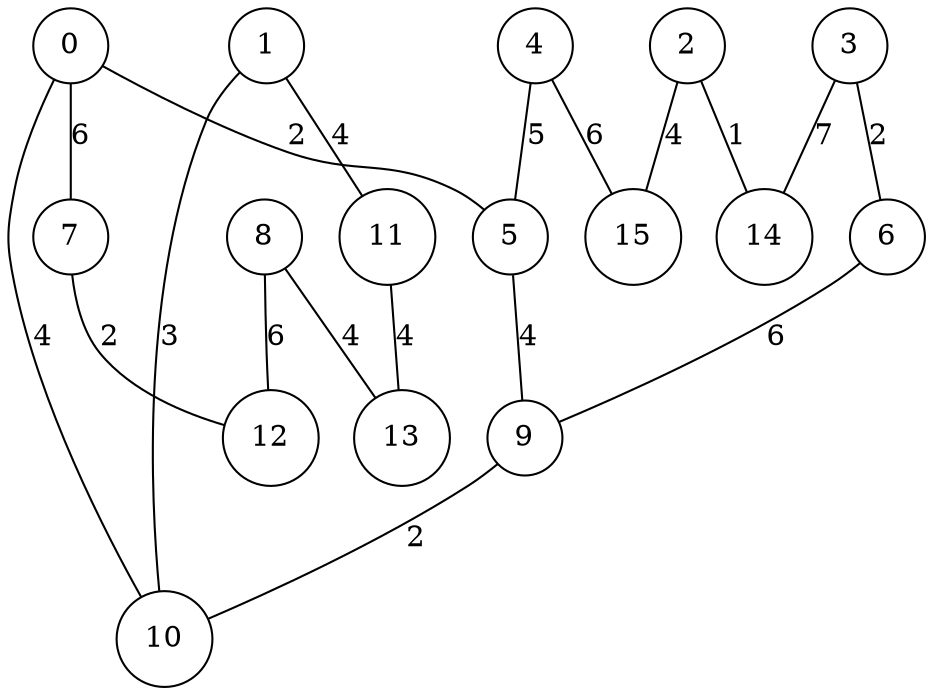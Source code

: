 graph qubit_interaction_graph {
    node [shape=circle];
    0 -- 10 [label=4];
    0 -- 7 [label=6];
    0 -- 5 [label=2];
    1 -- 11 [label=4];
    1 -- 10 [label=3];
    2 -- 14 [label=1];
    2 -- 15 [label=4];
    3 -- 14 [label=7];
    3 -- 6 [label=2];
    4 -- 5 [label=5];
    4 -- 15 [label=6];
    5 -- 9 [label=4];
    6 -- 9 [label=6];
    7 -- 12 [label=2];
    8 -- 13 [label=4];
    8 -- 12 [label=6];
    9 -- 10 [label=2];
    11 -- 13 [label=4];
}